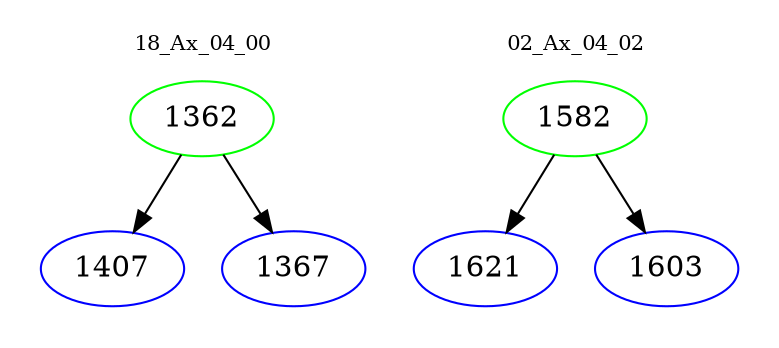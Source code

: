 digraph{
subgraph cluster_0 {
color = white
label = "18_Ax_04_00";
fontsize=10;
T0_1362 [label="1362", color="green"]
T0_1362 -> T0_1407 [color="black"]
T0_1407 [label="1407", color="blue"]
T0_1362 -> T0_1367 [color="black"]
T0_1367 [label="1367", color="blue"]
}
subgraph cluster_1 {
color = white
label = "02_Ax_04_02";
fontsize=10;
T1_1582 [label="1582", color="green"]
T1_1582 -> T1_1621 [color="black"]
T1_1621 [label="1621", color="blue"]
T1_1582 -> T1_1603 [color="black"]
T1_1603 [label="1603", color="blue"]
}
}

